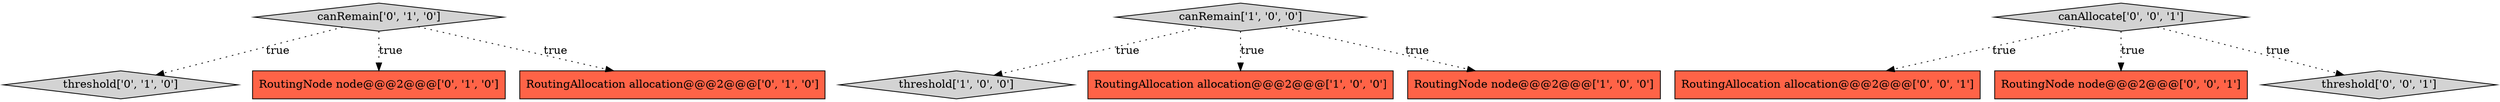 digraph {
4 [style = filled, label = "threshold['0', '1', '0']", fillcolor = lightgray, shape = diamond image = "AAA0AAABBB2BBB"];
2 [style = filled, label = "threshold['1', '0', '0']", fillcolor = lightgray, shape = diamond image = "AAA0AAABBB1BBB"];
1 [style = filled, label = "RoutingAllocation allocation@@@2@@@['1', '0', '0']", fillcolor = tomato, shape = box image = "AAA0AAABBB1BBB"];
10 [style = filled, label = "RoutingAllocation allocation@@@2@@@['0', '0', '1']", fillcolor = tomato, shape = box image = "AAA0AAABBB3BBB"];
8 [style = filled, label = "RoutingNode node@@@2@@@['0', '0', '1']", fillcolor = tomato, shape = box image = "AAA0AAABBB3BBB"];
11 [style = filled, label = "threshold['0', '0', '1']", fillcolor = lightgray, shape = diamond image = "AAA0AAABBB3BBB"];
9 [style = filled, label = "canAllocate['0', '0', '1']", fillcolor = lightgray, shape = diamond image = "AAA0AAABBB3BBB"];
6 [style = filled, label = "RoutingNode node@@@2@@@['0', '1', '0']", fillcolor = tomato, shape = box image = "AAA0AAABBB2BBB"];
7 [style = filled, label = "canRemain['0', '1', '0']", fillcolor = lightgray, shape = diamond image = "AAA0AAABBB2BBB"];
3 [style = filled, label = "canRemain['1', '0', '0']", fillcolor = lightgray, shape = diamond image = "AAA0AAABBB1BBB"];
5 [style = filled, label = "RoutingAllocation allocation@@@2@@@['0', '1', '0']", fillcolor = tomato, shape = box image = "AAA0AAABBB2BBB"];
0 [style = filled, label = "RoutingNode node@@@2@@@['1', '0', '0']", fillcolor = tomato, shape = box image = "AAA0AAABBB1BBB"];
9->11 [style = dotted, label="true"];
9->8 [style = dotted, label="true"];
7->4 [style = dotted, label="true"];
3->2 [style = dotted, label="true"];
3->1 [style = dotted, label="true"];
9->10 [style = dotted, label="true"];
7->5 [style = dotted, label="true"];
3->0 [style = dotted, label="true"];
7->6 [style = dotted, label="true"];
}
